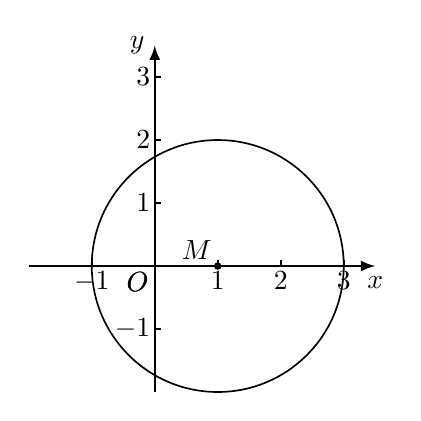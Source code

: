\begin{tikzpicture}[>=latex, semithick, scale=.8]
  \draw[->, thick] (-2,0) -- (3.5,0) node[below] {$x$};
  \draw[->, thick] (0,-2) -- (0,3.5) node[left] {$y$};
  \path (0,0) node[below left=-2pt] {$O$};
  \path (0,0) node[below left=-2pt] {$O$};
  \foreach \i in {-1,1,2,3} {
    \draw (\i,0) node[below=-1.5pt] {$\i$} -- (\i, 0.1);
    \draw (0,\i) node[left=-2pt] {$\i$} -- (0.1,\i);
  }
  \draw[fill] (1,0) node[above left=-2pt] {$M$} circle (1.3pt);
  \draw (1,0) circle (2cm);
%   \draw[smooth, domain=-1.8:1.8] plot (\x, \x+1) node[right] {$l$};
\end{tikzpicture}